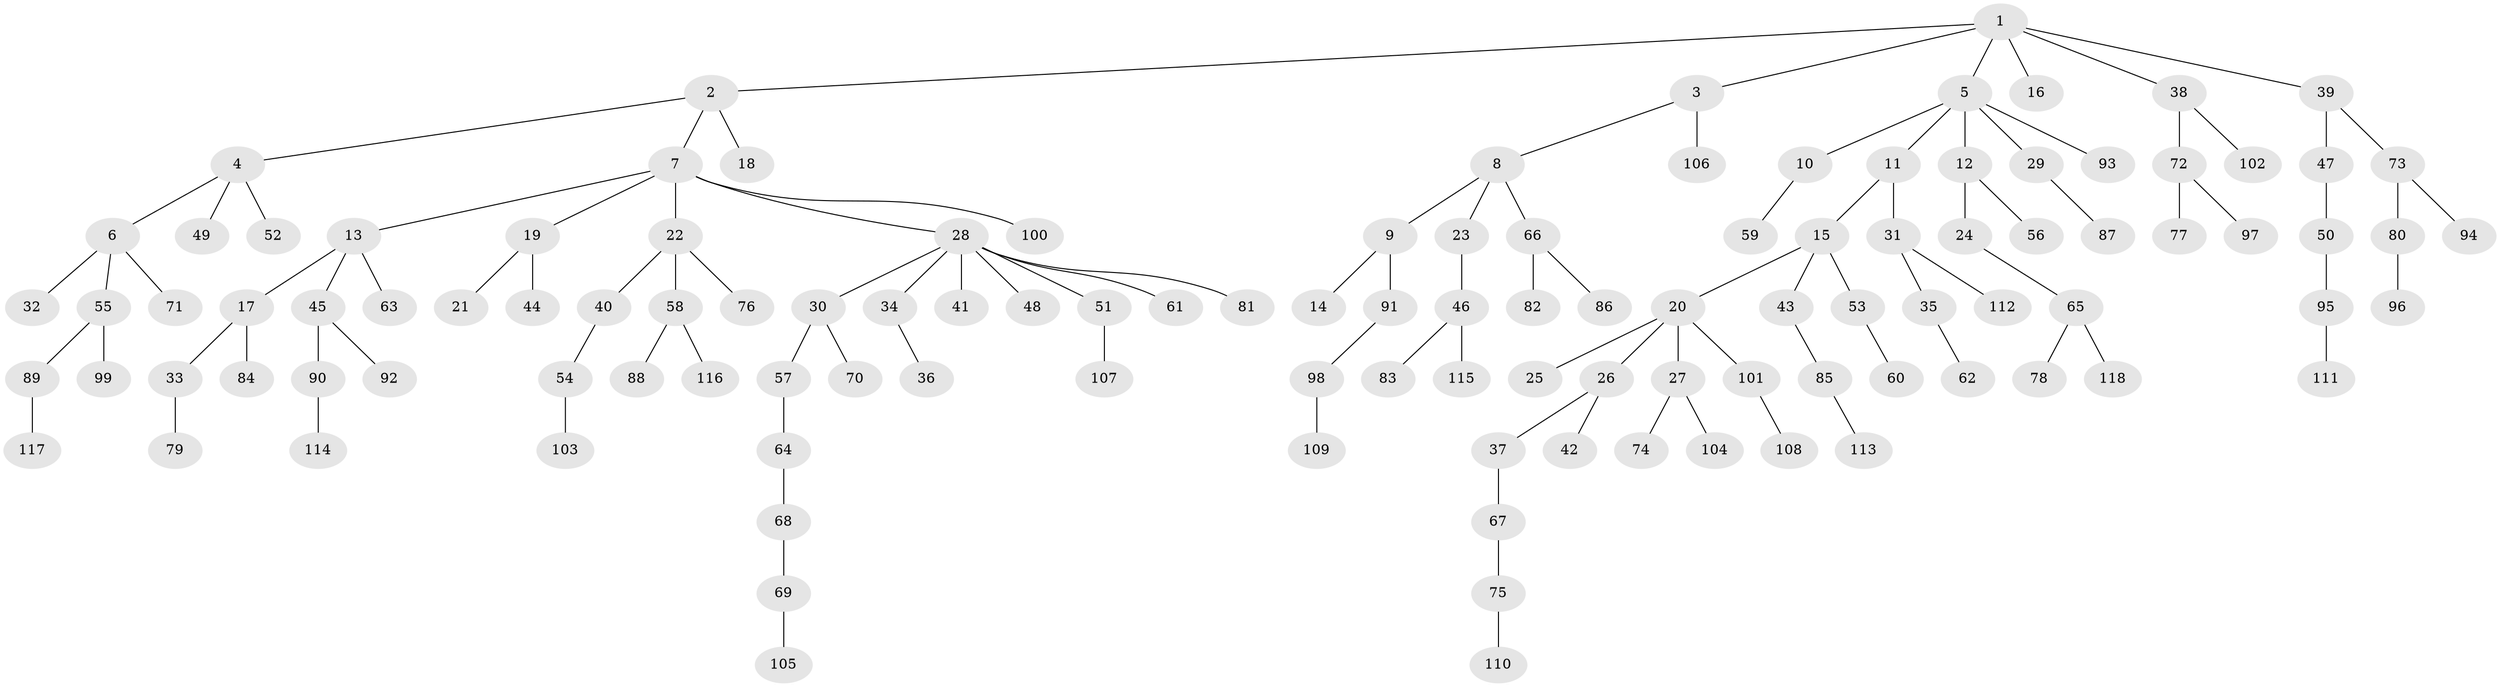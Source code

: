 // Generated by graph-tools (version 1.1) at 2025/26/03/09/25 03:26:28]
// undirected, 118 vertices, 117 edges
graph export_dot {
graph [start="1"]
  node [color=gray90,style=filled];
  1;
  2;
  3;
  4;
  5;
  6;
  7;
  8;
  9;
  10;
  11;
  12;
  13;
  14;
  15;
  16;
  17;
  18;
  19;
  20;
  21;
  22;
  23;
  24;
  25;
  26;
  27;
  28;
  29;
  30;
  31;
  32;
  33;
  34;
  35;
  36;
  37;
  38;
  39;
  40;
  41;
  42;
  43;
  44;
  45;
  46;
  47;
  48;
  49;
  50;
  51;
  52;
  53;
  54;
  55;
  56;
  57;
  58;
  59;
  60;
  61;
  62;
  63;
  64;
  65;
  66;
  67;
  68;
  69;
  70;
  71;
  72;
  73;
  74;
  75;
  76;
  77;
  78;
  79;
  80;
  81;
  82;
  83;
  84;
  85;
  86;
  87;
  88;
  89;
  90;
  91;
  92;
  93;
  94;
  95;
  96;
  97;
  98;
  99;
  100;
  101;
  102;
  103;
  104;
  105;
  106;
  107;
  108;
  109;
  110;
  111;
  112;
  113;
  114;
  115;
  116;
  117;
  118;
  1 -- 2;
  1 -- 3;
  1 -- 5;
  1 -- 16;
  1 -- 38;
  1 -- 39;
  2 -- 4;
  2 -- 7;
  2 -- 18;
  3 -- 8;
  3 -- 106;
  4 -- 6;
  4 -- 49;
  4 -- 52;
  5 -- 10;
  5 -- 11;
  5 -- 12;
  5 -- 29;
  5 -- 93;
  6 -- 32;
  6 -- 55;
  6 -- 71;
  7 -- 13;
  7 -- 19;
  7 -- 22;
  7 -- 28;
  7 -- 100;
  8 -- 9;
  8 -- 23;
  8 -- 66;
  9 -- 14;
  9 -- 91;
  10 -- 59;
  11 -- 15;
  11 -- 31;
  12 -- 24;
  12 -- 56;
  13 -- 17;
  13 -- 45;
  13 -- 63;
  15 -- 20;
  15 -- 43;
  15 -- 53;
  17 -- 33;
  17 -- 84;
  19 -- 21;
  19 -- 44;
  20 -- 25;
  20 -- 26;
  20 -- 27;
  20 -- 101;
  22 -- 40;
  22 -- 58;
  22 -- 76;
  23 -- 46;
  24 -- 65;
  26 -- 37;
  26 -- 42;
  27 -- 74;
  27 -- 104;
  28 -- 30;
  28 -- 34;
  28 -- 41;
  28 -- 48;
  28 -- 51;
  28 -- 61;
  28 -- 81;
  29 -- 87;
  30 -- 57;
  30 -- 70;
  31 -- 35;
  31 -- 112;
  33 -- 79;
  34 -- 36;
  35 -- 62;
  37 -- 67;
  38 -- 72;
  38 -- 102;
  39 -- 47;
  39 -- 73;
  40 -- 54;
  43 -- 85;
  45 -- 90;
  45 -- 92;
  46 -- 83;
  46 -- 115;
  47 -- 50;
  50 -- 95;
  51 -- 107;
  53 -- 60;
  54 -- 103;
  55 -- 89;
  55 -- 99;
  57 -- 64;
  58 -- 88;
  58 -- 116;
  64 -- 68;
  65 -- 78;
  65 -- 118;
  66 -- 82;
  66 -- 86;
  67 -- 75;
  68 -- 69;
  69 -- 105;
  72 -- 77;
  72 -- 97;
  73 -- 80;
  73 -- 94;
  75 -- 110;
  80 -- 96;
  85 -- 113;
  89 -- 117;
  90 -- 114;
  91 -- 98;
  95 -- 111;
  98 -- 109;
  101 -- 108;
}
